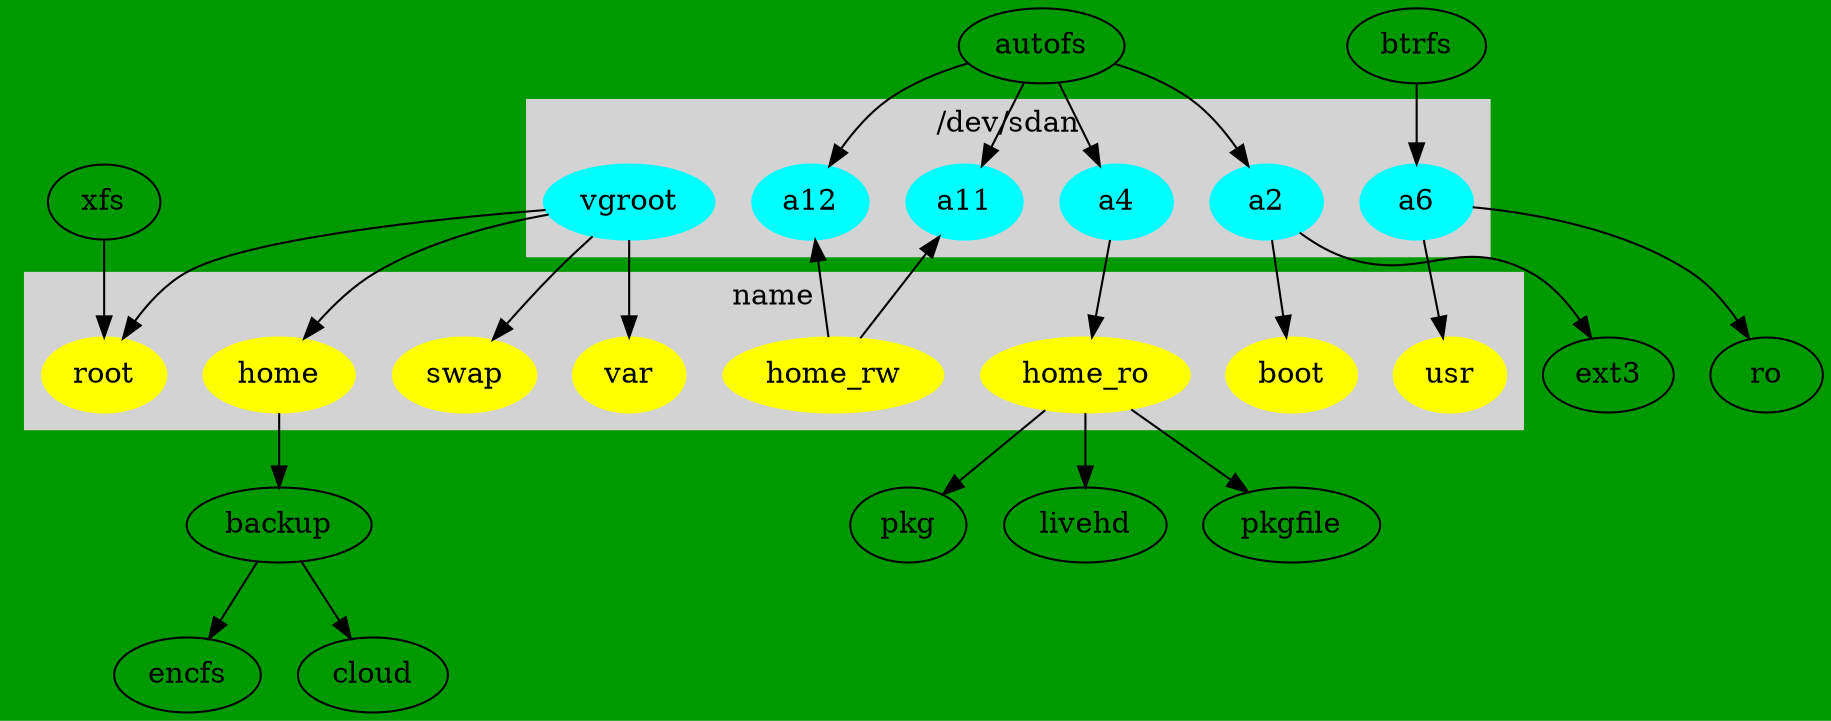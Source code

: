// dot -Tpng  parted.dot -o line1.png
//  default ext4
digraph G {
  bgcolor ="#009900";

	subgraph cluster_0 {
		style=filled;
		color=lightgrey;
		node [style=filled,color=cyan];
		a2 ;
                vgroot;
                a4;
                a6;
                a11;
                a12;
		label = "/dev/sdan";
	}

	subgraph cluster_2 {
		style=filled;
		color=lightgrey;
		node [style=filled,color=yellow];
		boot;
		root ;
                usr;
                var;
		swap;
		home;
                home_ro;
                home_rw;
		label = "name";
	}

	a2 -> boot;
	a2 -> ext3;
	autofs->a2;
	autofs->a4;
	autofs->a11;
	autofs->a12;
        home_rw->a11;
        home_rw->a12;
        btrfs ->a6;
        xfs ->root;
        vgroot -> swap ;
        vgroot -> var ;
        vgroot -> home;
        vgroot -> root;
        home->backup;
        a4 ->home_ro;
        home_ro->livehd;
        home_ro->pkgfile;
        home_ro->pkg;
        a6 -> usr ;
        a6 ->ro;
        backup -> encfs;
        backup -> cloud;
}
